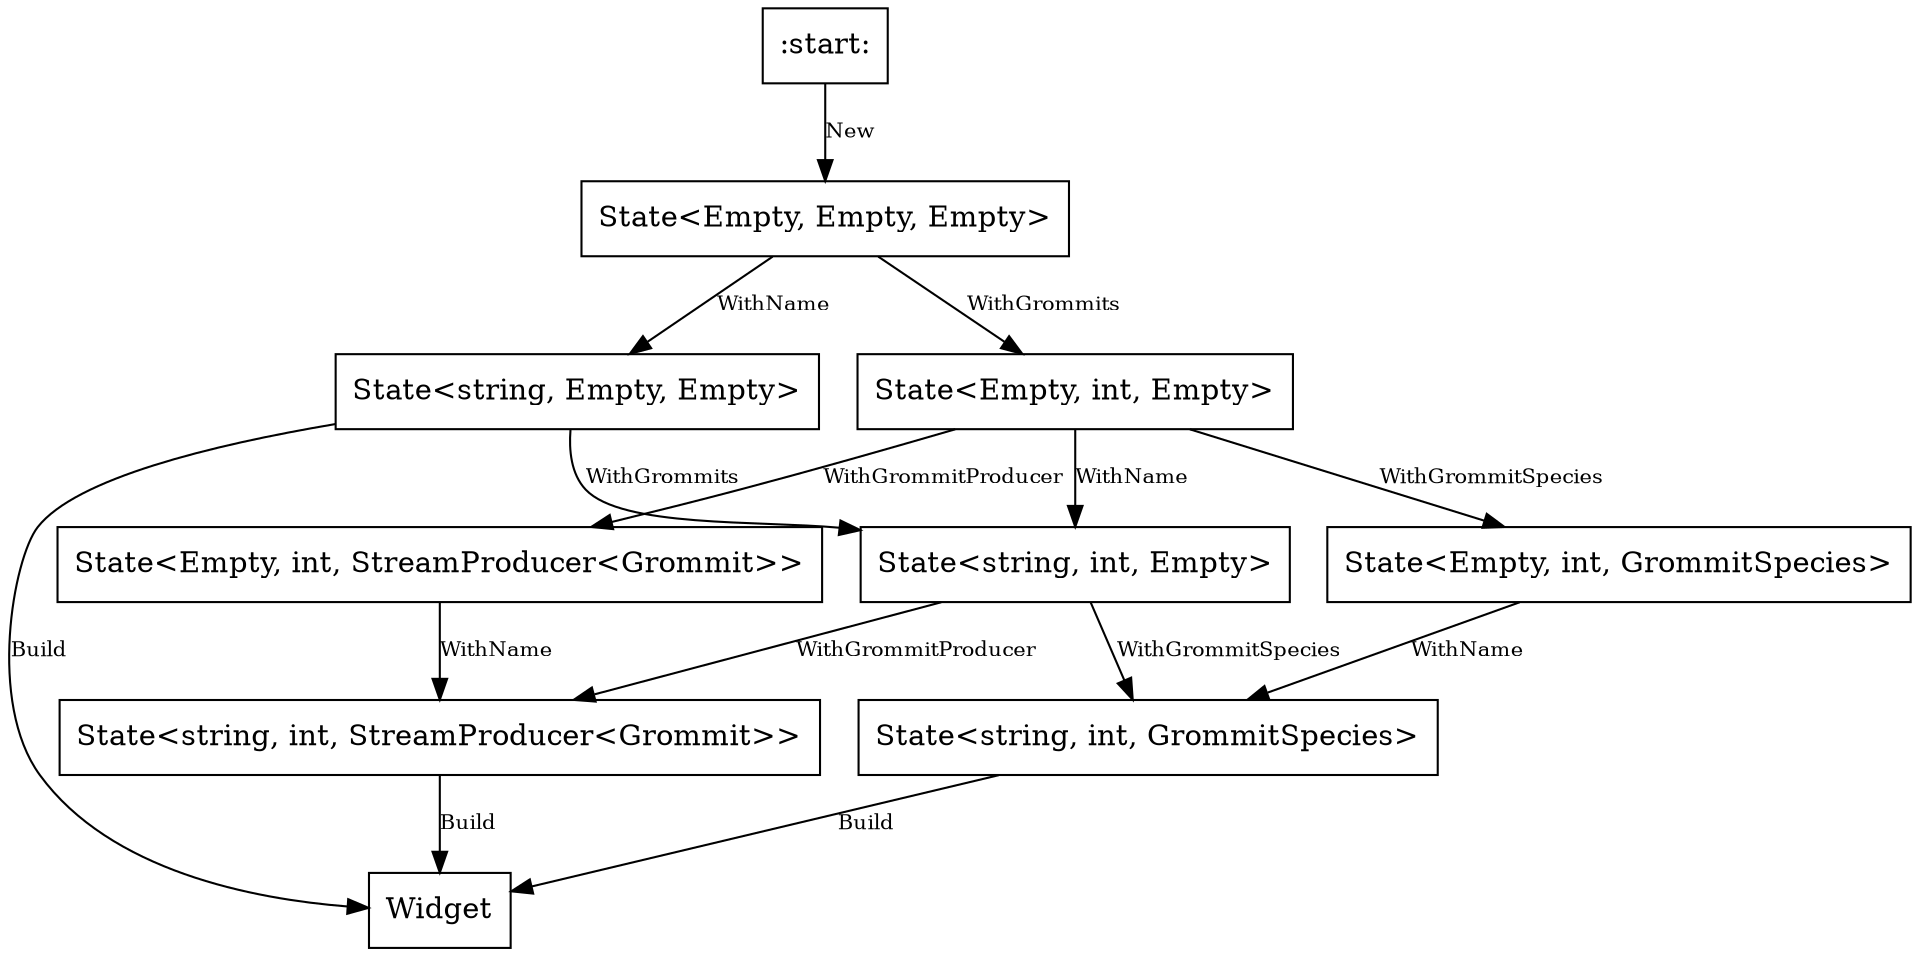 digraph {
	node [shape=rect];
	edge [fontsize=10];
	":start:";
	"State<Empty, Empty, Empty>";
	"State<Empty, int, Empty>";
	"State<Empty, int, GrommitSpecies>";
	"State<Empty, int, StreamProducer<Grommit>>";
	"State<string, Empty, Empty>";
	"State<string, int, Empty>";
	"State<string, int, GrommitSpecies>";
	"State<string, int, StreamProducer<Grommit>>";
	"Widget";

	":start:" -> "State<Empty, Empty, Empty>" [label="New"];
	"State<Empty, Empty, Empty>" -> "State<string, Empty, Empty>" [label="WithName"];
	"State<Empty, int, Empty>" -> "State<string, int, Empty>" [label="WithName"];
	"State<Empty, int, GrommitSpecies>" -> "State<string, int, GrommitSpecies>" [label="WithName"];
	"State<Empty, int, StreamProducer<Grommit>>" -> "State<string, int, StreamProducer<Grommit>>" [label="WithName"];
	"State<Empty, Empty, Empty>" -> "State<Empty, int, Empty>" [label="WithGrommits"];
	"State<string, Empty, Empty>" -> "State<string, int, Empty>" [label="WithGrommits"];
	"State<string, int, Empty>" -> "State<string, int, GrommitSpecies>" [label="WithGrommitSpecies"];
	"State<Empty, int, Empty>" -> "State<Empty, int, GrommitSpecies>" [label="WithGrommitSpecies"];
	"State<string, int, Empty>" -> "State<string, int, StreamProducer<Grommit>>" [label="WithGrommitProducer"];
	"State<Empty, int, Empty>" -> "State<Empty, int, StreamProducer<Grommit>>" [label="WithGrommitProducer"];
	"State<string, int, GrommitSpecies>" -> "Widget" [label="Build"];
	"State<string, int, StreamProducer<Grommit>>" -> "Widget" [label="Build"];
	"State<string, Empty, Empty>" -> "Widget" [label="Build"];
}

